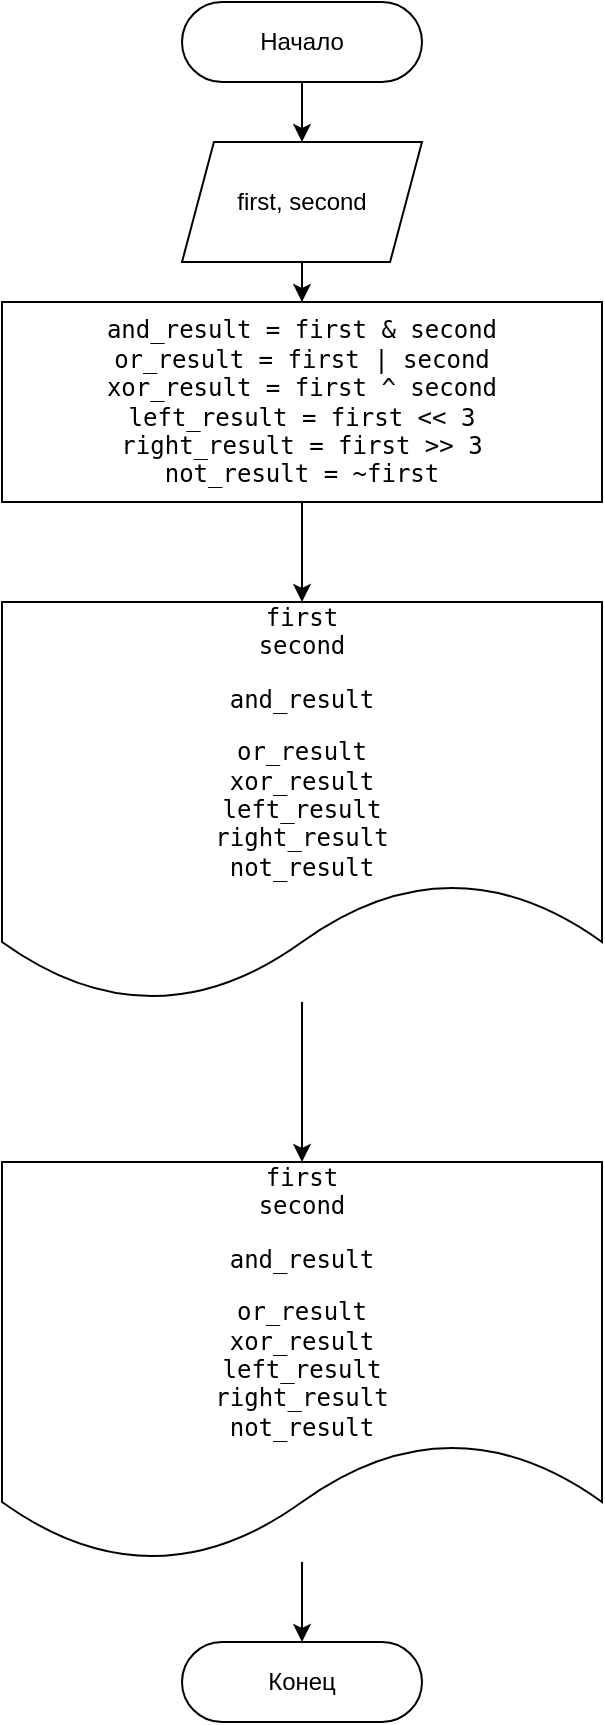 <mxfile version="10.6.1" type="device"><diagram id="NHYS9CigglyAlZEdIARB" name="Page-1"><mxGraphModel dx="1158" dy="646" grid="1" gridSize="10" guides="1" tooltips="1" connect="1" arrows="1" fold="1" page="1" pageScale="1" pageWidth="827" pageHeight="1169" math="0" shadow="0"><root><mxCell id="0"/><mxCell id="1" parent="0"/><mxCell id="iOftN2TnfeekJz5aNRsI-8" value="" style="edgeStyle=orthogonalEdgeStyle;rounded=0;orthogonalLoop=1;jettySize=auto;html=1;" edge="1" parent="1" source="iOftN2TnfeekJz5aNRsI-1" target="iOftN2TnfeekJz5aNRsI-2"><mxGeometry relative="1" as="geometry"/></mxCell><mxCell id="iOftN2TnfeekJz5aNRsI-1" value="Начало" style="rounded=1;whiteSpace=wrap;html=1;arcSize=50;" vertex="1" parent="1"><mxGeometry x="350" y="40" width="120" height="40" as="geometry"/></mxCell><mxCell id="iOftN2TnfeekJz5aNRsI-10" value="" style="edgeStyle=orthogonalEdgeStyle;rounded=0;orthogonalLoop=1;jettySize=auto;html=1;" edge="1" parent="1" source="iOftN2TnfeekJz5aNRsI-2" target="iOftN2TnfeekJz5aNRsI-9"><mxGeometry relative="1" as="geometry"/></mxCell><mxCell id="iOftN2TnfeekJz5aNRsI-2" value="first, second" style="shape=parallelogram;perimeter=parallelogramPerimeter;whiteSpace=wrap;html=1;rounded=1;size=0.133;arcSize=0;" vertex="1" parent="1"><mxGeometry x="350" y="110" width="120" height="60" as="geometry"/></mxCell><mxCell id="iOftN2TnfeekJz5aNRsI-36" value="" style="edgeStyle=orthogonalEdgeStyle;rounded=0;orthogonalLoop=1;jettySize=auto;html=1;" edge="1" parent="1" source="iOftN2TnfeekJz5aNRsI-9" target="iOftN2TnfeekJz5aNRsI-35"><mxGeometry relative="1" as="geometry"/></mxCell><mxCell id="iOftN2TnfeekJz5aNRsI-9" value="&lt;pre&gt;&lt;pre&gt;and_result = first &amp;amp; second&lt;br&gt;or_result = first | second&lt;br&gt;xor_result = first ^ second&lt;br&gt;left_result = first &amp;lt;&amp;lt; &lt;span&gt;3&lt;br&gt;&lt;/span&gt;right_result = first &amp;gt;&amp;gt; &lt;span&gt;3&lt;br&gt;&lt;/span&gt;not_result = ~first&lt;/pre&gt;&lt;/pre&gt;" style="rounded=0;whiteSpace=wrap;html=1;" vertex="1" parent="1"><mxGeometry x="260" y="190" width="300" height="100" as="geometry"/></mxCell><mxCell id="iOftN2TnfeekJz5aNRsI-14" value="" style="edgeStyle=orthogonalEdgeStyle;rounded=0;orthogonalLoop=1;jettySize=auto;html=1;" edge="1" parent="1" target="iOftN2TnfeekJz5aNRsI-13"><mxGeometry relative="1" as="geometry"><mxPoint x="410" y="330" as="sourcePoint"/></mxGeometry></mxCell><mxCell id="iOftN2TnfeekJz5aNRsI-17" value="" style="edgeStyle=orthogonalEdgeStyle;rounded=0;orthogonalLoop=1;jettySize=auto;html=1;" edge="1" parent="1" target="iOftN2TnfeekJz5aNRsI-15"><mxGeometry relative="1" as="geometry"><mxPoint x="410" y="410" as="sourcePoint"/></mxGeometry></mxCell><mxCell id="iOftN2TnfeekJz5aNRsI-18" value="" style="edgeStyle=orthogonalEdgeStyle;rounded=0;orthogonalLoop=1;jettySize=auto;html=1;" edge="1" parent="1" target="iOftN2TnfeekJz5aNRsI-16"><mxGeometry relative="1" as="geometry"><mxPoint x="410" y="490" as="sourcePoint"/></mxGeometry></mxCell><mxCell id="iOftN2TnfeekJz5aNRsI-22" value="" style="edgeStyle=orthogonalEdgeStyle;rounded=0;orthogonalLoop=1;jettySize=auto;html=1;" edge="1" parent="1" source="iOftN2TnfeekJz5aNRsI-16"><mxGeometry relative="1" as="geometry"><mxPoint x="410" y="584" as="targetPoint"/></mxGeometry></mxCell><mxCell id="iOftN2TnfeekJz5aNRsI-41" value="" style="edgeStyle=orthogonalEdgeStyle;rounded=0;orthogonalLoop=1;jettySize=auto;html=1;" edge="1" parent="1" source="iOftN2TnfeekJz5aNRsI-35" target="iOftN2TnfeekJz5aNRsI-38"><mxGeometry relative="1" as="geometry"/></mxCell><mxCell id="iOftN2TnfeekJz5aNRsI-35" value="&lt;pre&gt;first&lt;br&gt;second&lt;/pre&gt;&lt;pre&gt;and_result&lt;/pre&gt;&lt;pre&gt;or_result&lt;br&gt;xor_result&lt;br&gt;left_result&lt;br&gt;right_result&lt;br&gt;not_result&lt;/pre&gt;" style="shape=document;whiteSpace=wrap;html=1;boundedLbl=1;rounded=1;" vertex="1" parent="1"><mxGeometry x="260" y="340" width="300" height="200" as="geometry"/></mxCell><mxCell id="iOftN2TnfeekJz5aNRsI-40" value="" style="edgeStyle=orthogonalEdgeStyle;rounded=0;orthogonalLoop=1;jettySize=auto;html=1;" edge="1" parent="1" source="iOftN2TnfeekJz5aNRsI-38" target="iOftN2TnfeekJz5aNRsI-37"><mxGeometry relative="1" as="geometry"/></mxCell><mxCell id="iOftN2TnfeekJz5aNRsI-38" value="&lt;pre&gt;first&lt;br&gt;second&lt;/pre&gt;&lt;pre&gt;and_result&lt;/pre&gt;&lt;pre&gt;or_result&lt;br&gt;xor_result&lt;br&gt;left_result&lt;br&gt;right_result&lt;br&gt;not_result&lt;/pre&gt;" style="shape=document;whiteSpace=wrap;html=1;boundedLbl=1;rounded=1;" vertex="1" parent="1"><mxGeometry x="260" y="620" width="300" height="200" as="geometry"/></mxCell><mxCell id="iOftN2TnfeekJz5aNRsI-37" value="Конец" style="rounded=1;whiteSpace=wrap;html=1;arcSize=50;" vertex="1" parent="1"><mxGeometry x="350" y="860" width="120" height="40" as="geometry"/></mxCell></root></mxGraphModel></diagram></mxfile>